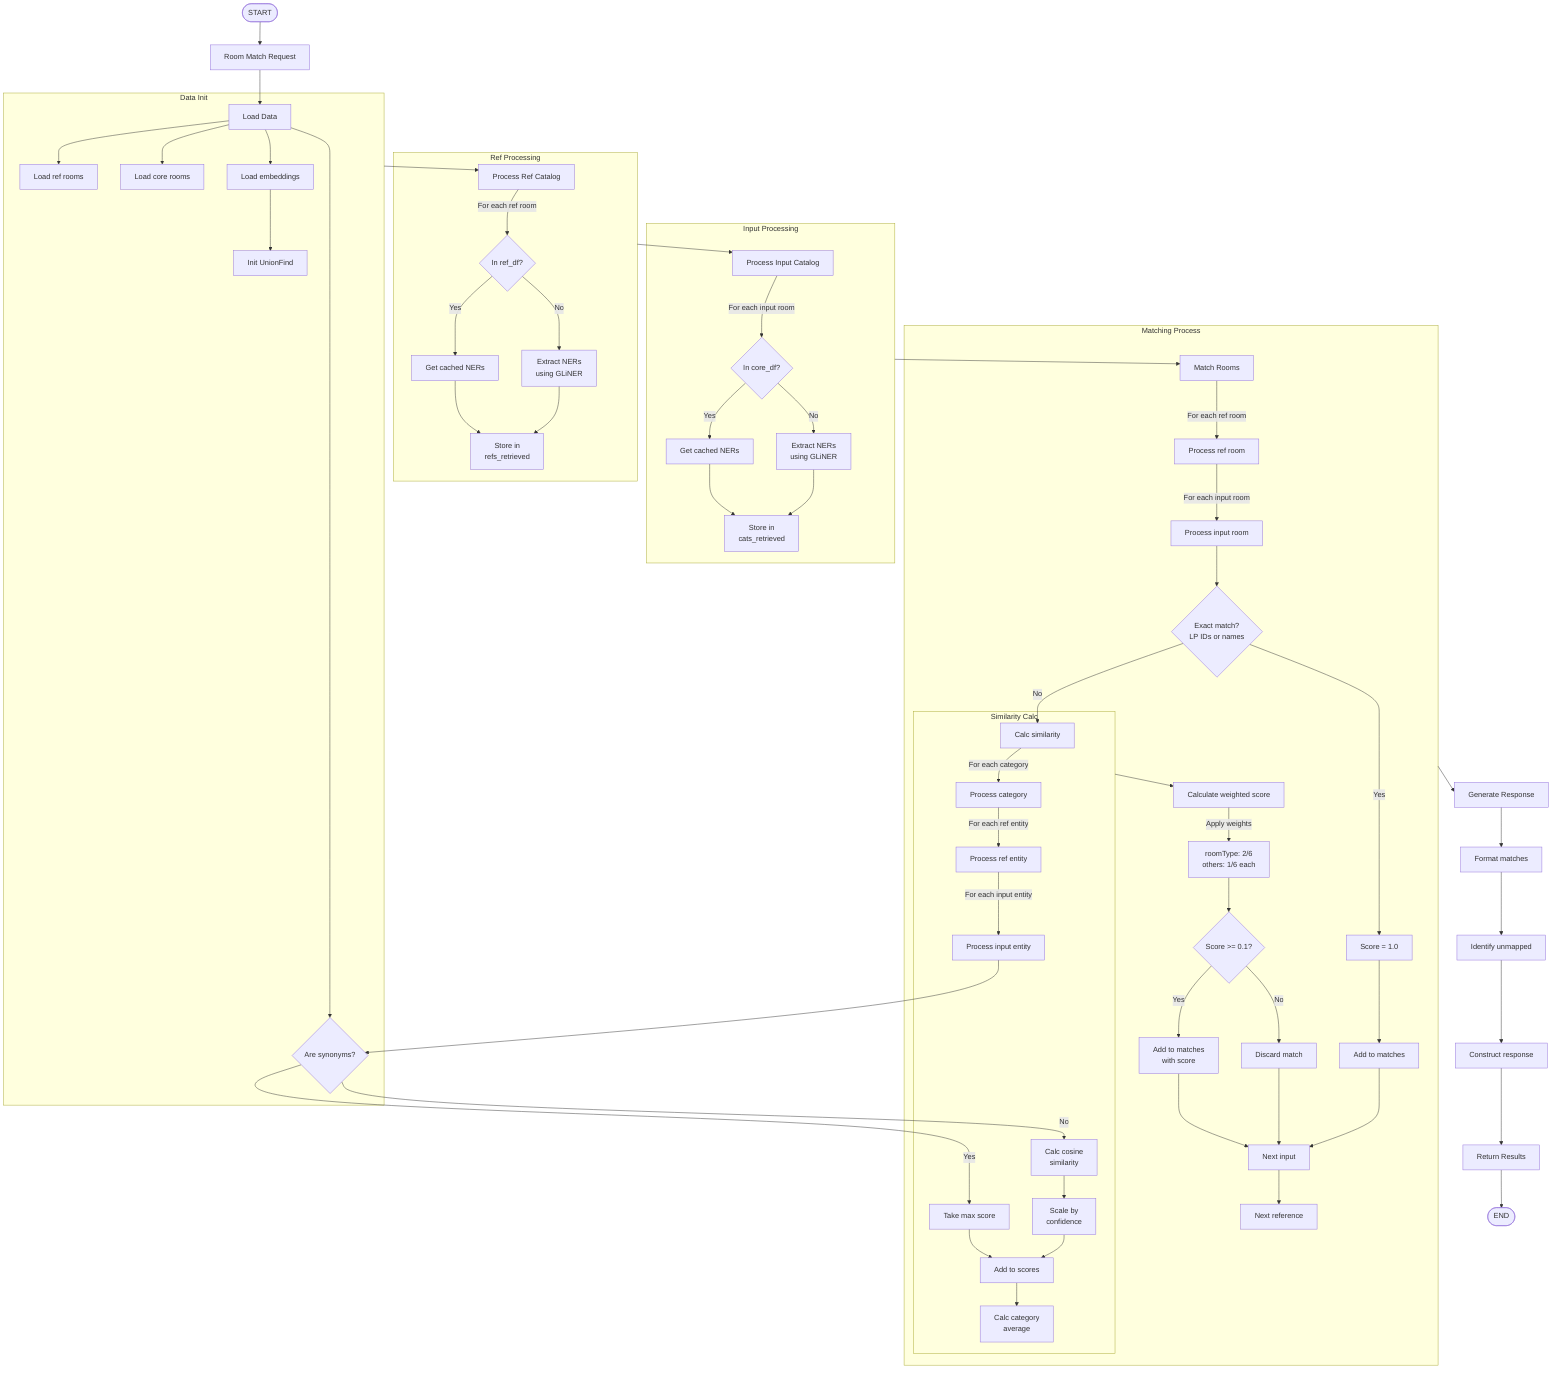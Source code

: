 flowchart TD
    start([START]) --> request[Room Match Request]
    request --> load[Load Data]
    
    subgraph init[Data Init]
        load --> ref[Load ref rooms]
        load --> core[Load core rooms]
        load --> syn[Load synonyms]
        load --> emb[Load embeddings]
        emb --> uf[Init UnionFind]
    end
    
    init --> processRef[Process Ref Catalog]
    
    subgraph refProc[Ref Processing]
        processRef --> |For each ref room| checkRef{In ref_df?}
        checkRef --> |Yes| getRef[Get cached NERs]
        checkRef --> |No| extRef[Extract NERs<br/>using GLiNER]
        getRef --> storeRef[Store in<br/>refs_retrieved]
        extRef --> storeRef
    end
    
    refProc --> processInput[Process Input Catalog]
    
    subgraph inputProc[Input Processing]
        processInput --> |For each input room| checkInput{In core_df?}
        checkInput --> |Yes| getInput[Get cached NERs]
        checkInput --> |No| extInput[Extract NERs<br/>using GLiNER]
        getInput --> storeInput[Store in<br/>cats_retrieved]
        extInput --> storeInput
    end
    
    inputProc --> matching[Match Rooms]
    
    subgraph matchProc[Matching Process]
        matching --> |For each ref room| forRef[Process ref room]
        forRef --> |For each input room| forInput[Process input room]
        forInput --> exact{Exact match?<br/>LP IDs or names}
        exact --> |Yes| score1[Score = 1.0]
        exact --> |No| calcSim[Calc similarity]
        
        subgraph simCalc[Similarity Calc]
            calcSim --> |For each category| entLoop[Process category]
            entLoop --> |For each ref entity| refEntLoop[Process ref entity]
            refEntLoop --> |For each input entity| inEntLoop[Process input entity]
            inEntLoop --> syn{Are synonyms?}
            syn --> |Yes| maxScore[Take max score]
            syn --> |No| cosSim[Calc cosine<br/>similarity]
            cosSim --> scaleByCon[Scale by<br/>confidence]
            maxScore --> addScores[Add to scores]
            scaleByCon --> addScores
            addScores --> avgCat[Calc category<br/>average]
        end
        
        simCalc --> calcWt[Calculate weighted score]
        calcWt --> |Apply weights| wtScore[roomType: 2/6<br/>others: 1/6 each]
        wtScore --> threshold{Score >= 0.1?}
        score1 --> addMatch[Add to matches]
        threshold --> |Yes| addMatchScore[Add to matches<br/>with score]
        threshold --> |No| discard[Discard match]
        addMatchScore --> nextInput[Next input]
        discard --> nextInput
        addMatch --> nextInput
        nextInput --> nextRef[Next reference]
    end
    
    matchProc --> genResp[Generate Response]
    genResp --> formatMatch[Format matches]
    formatMatch --> idUnmap[Identify unmapped]
    idUnmap --> conResp[Construct response]
    conResp --> retRes[Return Results]
    retRes --> endFlow([END])